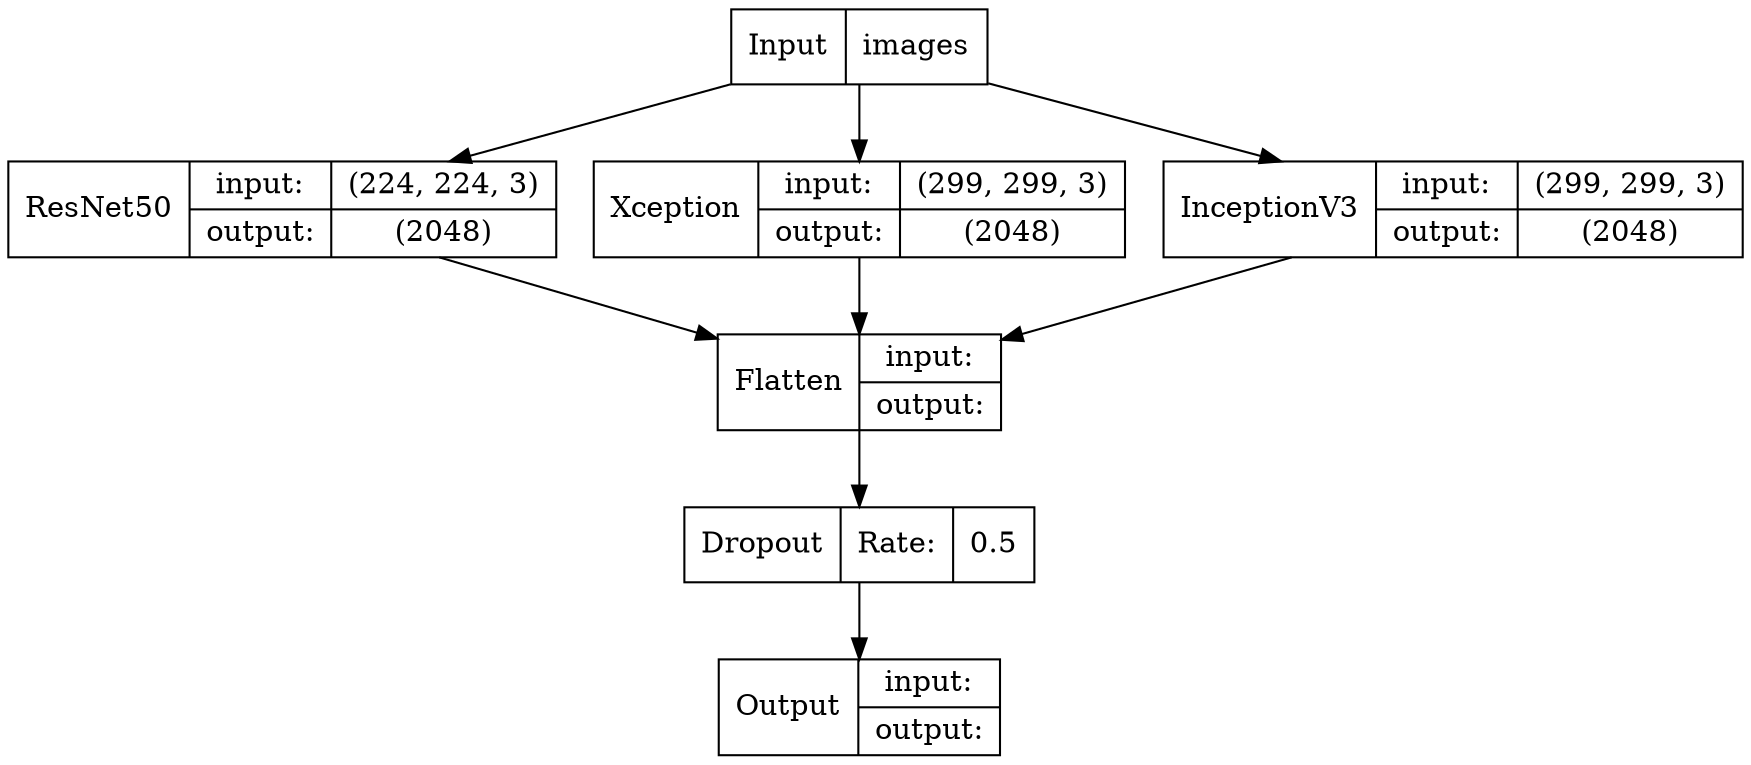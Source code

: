 // The Round Table
digraph {
	node [shape=record]
	IN [label="Input|images"]
	"PRE-R" [label="ResNet50|{input:|output:}|{(224, 224, 3)|(2048)}"]
	"PRE-X" [label="Xception|{input:|output:}|{(299, 299, 3)|(2048)}"]
	"PRE-I" [label="InceptionV3|{input:|output:}|{(299, 299, 3)|(2048)}"]
	IN -> "PRE-R"
	IN -> "PRE-X"
	IN -> "PRE-I"
	L3 [label="Flatten|{input:|output:}"]
	"PRE-R" -> L3
	"PRE-X" -> L3
	"PRE-I" -> L3
	L4 [label="Dropout|Rate:|0.5"]
	L5 [label="Output|{input:|output:}"]
	L3 -> L4
	L4 -> L5
}
